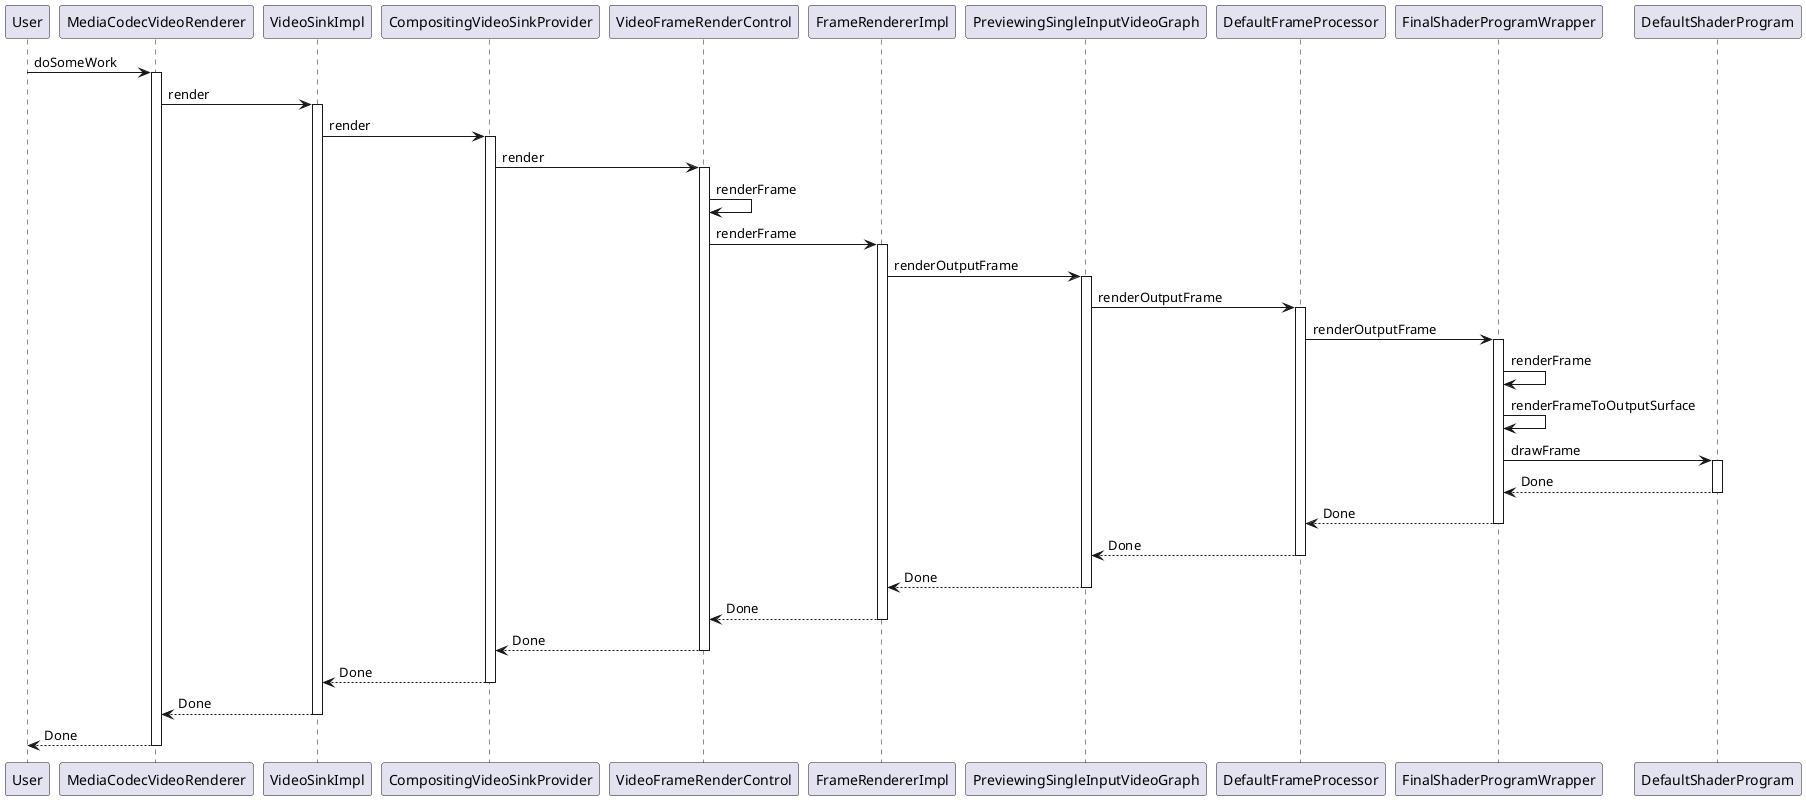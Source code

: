 @startuml
participant User

User -> MediaCodecVideoRenderer : doSomeWork

activate MediaCodecVideoRenderer

MediaCodecVideoRenderer -> VideoSinkImpl : render
activate VideoSinkImpl

VideoSinkImpl -> CompositingVideoSinkProvider : render
activate CompositingVideoSinkProvider

CompositingVideoSinkProvider -> VideoFrameRenderControl : render
activate VideoFrameRenderControl

VideoFrameRenderControl -> VideoFrameRenderControl : renderFrame

VideoFrameRenderControl -> FrameRendererImpl : renderFrame
activate FrameRendererImpl

FrameRendererImpl -> PreviewingSingleInputVideoGraph : renderOutputFrame
activate PreviewingSingleInputVideoGraph

PreviewingSingleInputVideoGraph -> DefaultFrameProcessor : renderOutputFrame
activate DefaultFrameProcessor

DefaultFrameProcessor -> FinalShaderProgramWrapper : renderOutputFrame
activate FinalShaderProgramWrapper

FinalShaderProgramWrapper -> FinalShaderProgramWrapper : renderFrame
FinalShaderProgramWrapper -> FinalShaderProgramWrapper : renderFrameToOutputSurface
FinalShaderProgramWrapper -> DefaultShaderProgram : drawFrame
activate DefaultShaderProgram

DefaultShaderProgram --> FinalShaderProgramWrapper : Done
deactivate DefaultShaderProgram

FinalShaderProgramWrapper --> DefaultFrameProcessor : Done
deactivate FinalShaderProgramWrapper

DefaultFrameProcessor --> PreviewingSingleInputVideoGraph : Done
deactivate DefaultFrameProcessor

PreviewingSingleInputVideoGraph --> FrameRendererImpl : Done
deactivate PreviewingSingleInputVideoGraph

FrameRendererImpl --> VideoFrameRenderControl : Done
deactivate FrameRendererImpl

VideoFrameRenderControl --> CompositingVideoSinkProvider : Done
deactivate VideoFrameRenderControl

CompositingVideoSinkProvider --> VideoSinkImpl : Done
deactivate CompositingVideoSinkProvider

VideoSinkImpl --> MediaCodecVideoRenderer : Done
deactivate VideoSinkImpl

MediaCodecVideoRenderer --> User : Done
deactivate MediaCodecVideoRenderer

@enduml


预览的时候，直接用的exoplayer去做的预览，后面接一个特效模块，这个特效模块是复用的，最后送到surface上面去

CompositionPreviewActivity 中看一下解析、解码和render模块


CompositionPlayer 会创建一堆 ExoPlayer
ExoPlayer player = playerBuilder.build(); // 会创建一个 ExoPlayerImpl
setPlayerSequence(player, editedMediaItemSequence, /* shouldGenerateSilence= */ i == 0);
这里面会去 player.setMediaSource(mediaSourceBuilder.build());

因此 CompositionPlayer 创建的 player 其实是 ExoPlayerImpl ，我们看下 ExoPlayerImpl 如何实现预览的 ？
而实际干活的又是 ExoPlayerImplInternal 里面通过doSomeWork 一直在render ，我们看下如何 render


最后走到 VideoGraph 的时候，这个时候就到后处理模块了，这个 VideoGraph 是VideoSink 和后处理模块的脐带
此处应该单独开一个puml专门描述这个 VideoGraph

这个来源是 CompositionPlayer有一个previewingVideoGraphFactory，用于创建PreviewingSingleInputVideoGraph



代码调用流程：
MediaCodecVideoRenderer#render
VideoSinkImpl#render
CompositingVideoSinkProvider#render
VideoFrameRenderControl#render
VideoFrameRenderControl#renderFrame
FrameRendererImpl#renderFrame
PreviewingSingleInputVideoGraph#renderOutputFrame
DefaultFrameProcessor#renderOutputFrame
FinalShaderProgramWrapper#renderOutputFrame
FinalShaderProgramWrapper#renderFrame
FinalShaderProgramWrapper#renderFrameToOutputSurface
DefaultShaderProgram#drawFrame

